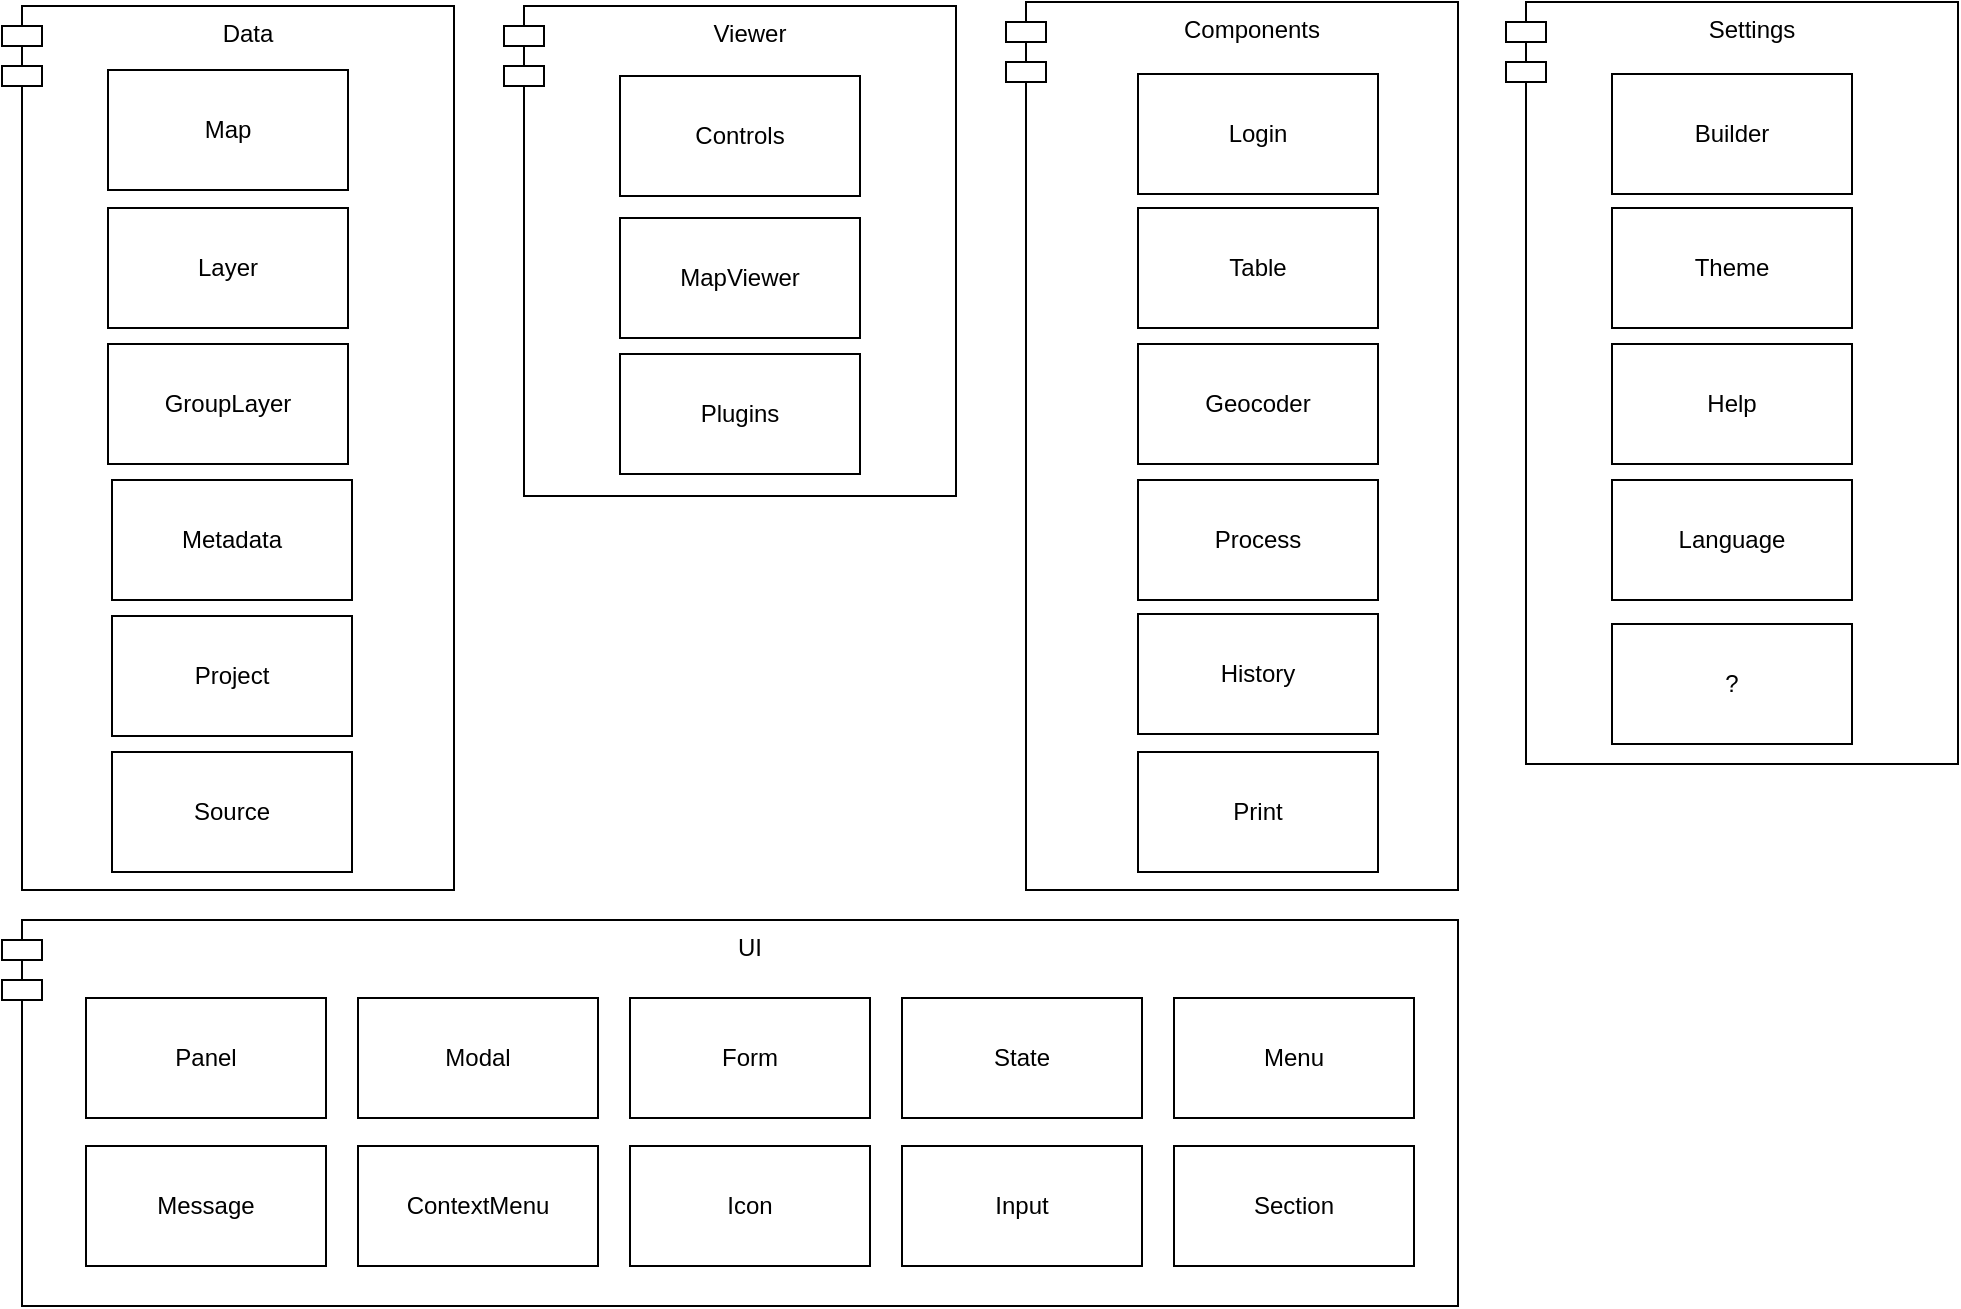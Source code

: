 <mxfile>
    <diagram id="CWb_n4CAjd2z9gFYFfTj" name="Modules">
        <mxGraphModel dx="1367" dy="787" grid="0" gridSize="10" guides="1" tooltips="1" connect="1" arrows="1" fold="1" page="1" pageScale="1" pageWidth="1169" pageHeight="827" math="0" shadow="0">
            <root>
                <mxCell id="0"/>
                <mxCell id="1" parent="0"/>
                <mxCell id="gD5JubQlsYifofTVkJNf-137" value="UI" style="shape=module;align=left;spacingLeft=20;align=center;verticalAlign=top;" parent="1" vertex="1">
                    <mxGeometry x="99" y="546" width="728" height="193" as="geometry"/>
                </mxCell>
                <mxCell id="gD5JubQlsYifofTVkJNf-133" value="Settings" style="shape=module;align=left;spacingLeft=20;align=center;verticalAlign=top;" parent="1" vertex="1">
                    <mxGeometry x="851" y="87" width="226" height="381" as="geometry"/>
                </mxCell>
                <mxCell id="gD5JubQlsYifofTVkJNf-132" value="Components" style="shape=module;align=left;spacingLeft=20;align=center;verticalAlign=top;" parent="1" vertex="1">
                    <mxGeometry x="601" y="87" width="226" height="444" as="geometry"/>
                </mxCell>
                <mxCell id="gD5JubQlsYifofTVkJNf-120" value="Data" style="shape=module;align=left;spacingLeft=20;align=center;verticalAlign=top;" parent="1" vertex="1">
                    <mxGeometry x="99" y="89" width="226" height="442" as="geometry"/>
                </mxCell>
                <mxCell id="109" value="Login" style="rounded=0;whiteSpace=wrap;html=1;" parent="1" vertex="1">
                    <mxGeometry x="667" y="123" width="120" height="60" as="geometry"/>
                </mxCell>
                <mxCell id="110" value="Help" style="rounded=0;whiteSpace=wrap;html=1;" parent="1" vertex="1">
                    <mxGeometry x="904" y="258" width="120" height="60" as="geometry"/>
                </mxCell>
                <mxCell id="111" value="Process" style="rounded=0;whiteSpace=wrap;html=1;" parent="1" vertex="1">
                    <mxGeometry x="667" y="326" width="120" height="60" as="geometry"/>
                </mxCell>
                <mxCell id="112" value="Layer" style="rounded=0;whiteSpace=wrap;html=1;" parent="1" vertex="1">
                    <mxGeometry x="152" y="190" width="120" height="60" as="geometry"/>
                </mxCell>
                <mxCell id="113" value="Menu" style="rounded=0;whiteSpace=wrap;html=1;" parent="1" vertex="1">
                    <mxGeometry x="685" y="585" width="120" height="60" as="geometry"/>
                </mxCell>
                <mxCell id="114" value="Map" style="rounded=0;whiteSpace=wrap;html=1;" parent="1" vertex="1">
                    <mxGeometry x="152" y="121" width="120" height="60" as="geometry"/>
                </mxCell>
                <mxCell id="115" value="Table" style="rounded=0;whiteSpace=wrap;html=1;" parent="1" vertex="1">
                    <mxGeometry x="667" y="190" width="120" height="60" as="geometry"/>
                </mxCell>
                <mxCell id="116" value="Geocoder" style="rounded=0;whiteSpace=wrap;html=1;" parent="1" vertex="1">
                    <mxGeometry x="667" y="258" width="120" height="60" as="geometry"/>
                </mxCell>
                <mxCell id="118" value="Print" style="rounded=0;whiteSpace=wrap;html=1;" parent="1" vertex="1">
                    <mxGeometry x="667" y="462" width="120" height="60" as="geometry"/>
                </mxCell>
                <mxCell id="uoo7UDj4XoM6Ld0TAv-9-122" value="Project" style="rounded=0;whiteSpace=wrap;html=1;" parent="1" vertex="1">
                    <mxGeometry x="154" y="394" width="120" height="60" as="geometry"/>
                </mxCell>
                <mxCell id="uoo7UDj4XoM6Ld0TAv-9-124" value="History" style="rounded=0;whiteSpace=wrap;html=1;" parent="1" vertex="1">
                    <mxGeometry x="667" y="393" width="120" height="60" as="geometry"/>
                </mxCell>
                <mxCell id="uoo7UDj4XoM6Ld0TAv-9-127" value="Builder" style="rounded=0;whiteSpace=wrap;html=1;" parent="1" vertex="1">
                    <mxGeometry x="904" y="123" width="120" height="60" as="geometry"/>
                </mxCell>
                <mxCell id="gD5JubQlsYifofTVkJNf-121" value="GroupLayer" style="rounded=0;whiteSpace=wrap;html=1;" parent="1" vertex="1">
                    <mxGeometry x="152" y="258" width="120" height="60" as="geometry"/>
                </mxCell>
                <mxCell id="gD5JubQlsYifofTVkJNf-122" value="Section" style="rounded=0;whiteSpace=wrap;html=1;" parent="1" vertex="1">
                    <mxGeometry x="685" y="659" width="120" height="60" as="geometry"/>
                </mxCell>
                <mxCell id="gD5JubQlsYifofTVkJNf-124" value="Metadata" style="rounded=0;whiteSpace=wrap;html=1;" parent="1" vertex="1">
                    <mxGeometry x="154" y="326" width="120" height="60" as="geometry"/>
                </mxCell>
                <mxCell id="gD5JubQlsYifofTVkJNf-134" value="Language" style="rounded=0;whiteSpace=wrap;html=1;" parent="1" vertex="1">
                    <mxGeometry x="904" y="326" width="120" height="60" as="geometry"/>
                </mxCell>
                <mxCell id="gD5JubQlsYifofTVkJNf-135" value="Theme" style="rounded=0;whiteSpace=wrap;html=1;" parent="1" vertex="1">
                    <mxGeometry x="904" y="190" width="120" height="60" as="geometry"/>
                </mxCell>
                <mxCell id="gD5JubQlsYifofTVkJNf-136" value="State" style="rounded=0;whiteSpace=wrap;html=1;" parent="1" vertex="1">
                    <mxGeometry x="549" y="585" width="120" height="60" as="geometry"/>
                </mxCell>
                <mxCell id="gD5JubQlsYifofTVkJNf-138" value="Panel" style="rounded=0;whiteSpace=wrap;html=1;" parent="1" vertex="1">
                    <mxGeometry x="141" y="585" width="120" height="60" as="geometry"/>
                </mxCell>
                <mxCell id="gD5JubQlsYifofTVkJNf-139" value="Modal" style="rounded=0;whiteSpace=wrap;html=1;" parent="1" vertex="1">
                    <mxGeometry x="277" y="585" width="120" height="60" as="geometry"/>
                </mxCell>
                <mxCell id="gD5JubQlsYifofTVkJNf-140" value="Form" style="rounded=0;whiteSpace=wrap;html=1;" parent="1" vertex="1">
                    <mxGeometry x="413" y="585" width="120" height="60" as="geometry"/>
                </mxCell>
                <mxCell id="gD5JubQlsYifofTVkJNf-141" value="Message" style="rounded=0;whiteSpace=wrap;html=1;" parent="1" vertex="1">
                    <mxGeometry x="141" y="659" width="120" height="60" as="geometry"/>
                </mxCell>
                <mxCell id="gD5JubQlsYifofTVkJNf-142" value="ContextMenu" style="rounded=0;whiteSpace=wrap;html=1;" parent="1" vertex="1">
                    <mxGeometry x="277" y="659" width="120" height="60" as="geometry"/>
                </mxCell>
                <mxCell id="gD5JubQlsYifofTVkJNf-143" value="Icon" style="rounded=0;whiteSpace=wrap;html=1;" parent="1" vertex="1">
                    <mxGeometry x="413" y="659" width="120" height="60" as="geometry"/>
                </mxCell>
                <mxCell id="gD5JubQlsYifofTVkJNf-145" value="Input" style="rounded=0;whiteSpace=wrap;html=1;" parent="1" vertex="1">
                    <mxGeometry x="549" y="659" width="120" height="60" as="geometry"/>
                </mxCell>
                <mxCell id="gD5JubQlsYifofTVkJNf-147" value="" style="group" parent="1" vertex="1" connectable="0">
                    <mxGeometry x="350" y="89" width="226" height="245" as="geometry"/>
                </mxCell>
                <mxCell id="gD5JubQlsYifofTVkJNf-127" value="Viewer" style="shape=module;align=left;spacingLeft=20;align=center;verticalAlign=top;" parent="gD5JubQlsYifofTVkJNf-147" vertex="1">
                    <mxGeometry width="226" height="245" as="geometry"/>
                </mxCell>
                <mxCell id="uoo7UDj4XoM6Ld0TAv-9-128" value="Controls" style="rounded=0;whiteSpace=wrap;html=1;" parent="gD5JubQlsYifofTVkJNf-147" vertex="1">
                    <mxGeometry x="58" y="35" width="120" height="60" as="geometry"/>
                </mxCell>
                <mxCell id="gD5JubQlsYifofTVkJNf-128" value="MapViewer" style="rounded=0;whiteSpace=wrap;html=1;" parent="gD5JubQlsYifofTVkJNf-147" vertex="1">
                    <mxGeometry x="58" y="106" width="120" height="60" as="geometry"/>
                </mxCell>
                <mxCell id="gD5JubQlsYifofTVkJNf-129" value="Plugins" style="rounded=0;whiteSpace=wrap;html=1;" parent="gD5JubQlsYifofTVkJNf-147" vertex="1">
                    <mxGeometry x="58" y="174" width="120" height="60" as="geometry"/>
                </mxCell>
                <mxCell id="119" value="Source" style="rounded=0;whiteSpace=wrap;html=1;" parent="1" vertex="1">
                    <mxGeometry x="154" y="462" width="120" height="60" as="geometry"/>
                </mxCell>
                <mxCell id="120" value="?" style="rounded=0;whiteSpace=wrap;html=1;" parent="1" vertex="1">
                    <mxGeometry x="904" y="398" width="120" height="60" as="geometry"/>
                </mxCell>
            </root>
        </mxGraphModel>
    </diagram>
    <diagram name="Modulos" id="eLVzMxhiYiHDxjozMNMs">
        <mxGraphModel dx="1367" dy="787" grid="0" gridSize="10" guides="1" tooltips="1" connect="1" arrows="1" fold="1" page="1" pageScale="1" pageWidth="1169" pageHeight="827" math="0" shadow="0">
            <root>
                <mxCell id="4lRZ-2Vwb35pFQylMisb-0"/>
                <mxCell id="4lRZ-2Vwb35pFQylMisb-1" parent="4lRZ-2Vwb35pFQylMisb-0"/>
                <mxCell id="ViPL-9zTf9_xKbw7VH_S-1" value="" style="edgeStyle=none;html=1;" edge="1" parent="4lRZ-2Vwb35pFQylMisb-1" source="4lRZ-2Vwb35pFQylMisb-11" target="pNNibFBL_ZgjOhzCeXM2-0">
                    <mxGeometry relative="1" as="geometry"/>
                </mxCell>
                <mxCell id="ViPL-9zTf9_xKbw7VH_S-2" value="" style="edgeStyle=none;html=1;" edge="1" parent="4lRZ-2Vwb35pFQylMisb-1" source="4lRZ-2Vwb35pFQylMisb-11" target="pNNibFBL_ZgjOhzCeXM2-0">
                    <mxGeometry relative="1" as="geometry"/>
                </mxCell>
                <mxCell id="ViPL-9zTf9_xKbw7VH_S-3" value="" style="edgeStyle=none;html=1;" edge="1" parent="4lRZ-2Vwb35pFQylMisb-1" source="4lRZ-2Vwb35pFQylMisb-11" target="pNNibFBL_ZgjOhzCeXM2-0">
                    <mxGeometry relative="1" as="geometry"/>
                </mxCell>
                <mxCell id="ViPL-9zTf9_xKbw7VH_S-5" value="" style="edgeStyle=none;html=1;entryX=0.442;entryY=0.033;entryDx=0;entryDy=0;entryPerimeter=0;" edge="1" parent="4lRZ-2Vwb35pFQylMisb-1" source="4lRZ-2Vwb35pFQylMisb-11" target="2x8T4kLwrrR0kV8z2Wcs-0">
                    <mxGeometry relative="1" as="geometry">
                        <mxPoint x="753" y="138" as="targetPoint"/>
                    </mxGeometry>
                </mxCell>
                <mxCell id="ViPL-9zTf9_xKbw7VH_S-7" value="" style="edgeStyle=none;html=1;" edge="1" parent="4lRZ-2Vwb35pFQylMisb-1" source="4lRZ-2Vwb35pFQylMisb-11" target="2x8T4kLwrrR0kV8z2Wcs-1">
                    <mxGeometry relative="1" as="geometry">
                        <mxPoint x="1053" y="138" as="targetPoint"/>
                    </mxGeometry>
                </mxCell>
                <mxCell id="4lRZ-2Vwb35pFQylMisb-11" value="Map" style="rounded=0;whiteSpace=wrap;html=1;" vertex="1" parent="4lRZ-2Vwb35pFQylMisb-1">
                    <mxGeometry x="855" y="120" width="120" height="60" as="geometry"/>
                </mxCell>
                <mxCell id="ViPL-9zTf9_xKbw7VH_S-10" value="" style="edgeStyle=none;html=1;" edge="1" parent="4lRZ-2Vwb35pFQylMisb-1" source="pNNibFBL_ZgjOhzCeXM2-0" target="2x8T4kLwrrR0kV8z2Wcs-2">
                    <mxGeometry relative="1" as="geometry">
                        <mxPoint x="920" y="377" as="targetPoint"/>
                    </mxGeometry>
                </mxCell>
                <mxCell id="pNNibFBL_ZgjOhzCeXM2-0" value="Layer" style="rounded=0;whiteSpace=wrap;html=1;" vertex="1" parent="4lRZ-2Vwb35pFQylMisb-1">
                    <mxGeometry x="860" y="237" width="120" height="60" as="geometry"/>
                </mxCell>
                <mxCell id="2x8T4kLwrrR0kV8z2Wcs-0" value="Plugins" style="rounded=0;whiteSpace=wrap;html=1;" vertex="1" parent="4lRZ-2Vwb35pFQylMisb-1">
                    <mxGeometry x="716" y="237" width="120" height="60" as="geometry"/>
                </mxCell>
                <mxCell id="ViPL-9zTf9_xKbw7VH_S-8" value="" style="edgeStyle=none;html=1;" edge="1" parent="4lRZ-2Vwb35pFQylMisb-1" source="2x8T4kLwrrR0kV8z2Wcs-1" target="2x8T4kLwrrR0kV8z2Wcs-2">
                    <mxGeometry relative="1" as="geometry"/>
                </mxCell>
                <mxCell id="2x8T4kLwrrR0kV8z2Wcs-1" value="L.Draw/Herramientas" style="rounded=0;whiteSpace=wrap;html=1;" vertex="1" parent="4lRZ-2Vwb35pFQylMisb-1">
                    <mxGeometry x="996" y="237" width="120" height="60" as="geometry"/>
                </mxCell>
                <mxCell id="2x8T4kLwrrR0kV8z2Wcs-2" value="Geoprocess" style="rounded=0;whiteSpace=wrap;html=1;" vertex="1" parent="4lRZ-2Vwb35pFQylMisb-1">
                    <mxGeometry x="996" y="332" width="120" height="60" as="geometry"/>
                </mxCell>
                <mxCell id="2x8T4kLwrrR0kV8z2Wcs-3" value="Help" style="rounded=0;whiteSpace=wrap;html=1;" vertex="1" parent="4lRZ-2Vwb35pFQylMisb-1">
                    <mxGeometry x="10" y="237" width="120" height="60" as="geometry"/>
                </mxCell>
                <mxCell id="2x8T4kLwrrR0kV8z2Wcs-4" value="Menu" style="rounded=0;whiteSpace=wrap;html=1;" vertex="1" parent="4lRZ-2Vwb35pFQylMisb-1">
                    <mxGeometry x="284" y="237" width="120" height="60" as="geometry"/>
                </mxCell>
                <mxCell id="2x8T4kLwrrR0kV8z2Wcs-5" value="About" style="rounded=0;whiteSpace=wrap;html=1;" vertex="1" parent="4lRZ-2Vwb35pFQylMisb-1">
                    <mxGeometry x="147" y="237" width="120" height="60" as="geometry"/>
                </mxCell>
                <mxCell id="ViPL-9zTf9_xKbw7VH_S-14" value="" style="edgeStyle=none;html=1;entryX=0.5;entryY=0;entryDx=0;entryDy=0;" edge="1" parent="4lRZ-2Vwb35pFQylMisb-1" source="_Ku9aQTKGOqGjegTY_Go-0" target="2x8T4kLwrrR0kV8z2Wcs-4">
                    <mxGeometry relative="1" as="geometry">
                        <mxPoint x="350" y="117" as="targetPoint"/>
                    </mxGeometry>
                </mxCell>
                <mxCell id="ViPL-9zTf9_xKbw7VH_S-15" value="" style="edgeStyle=none;html=1;entryX=0.5;entryY=0;entryDx=0;entryDy=0;" edge="1" parent="4lRZ-2Vwb35pFQylMisb-1" source="_Ku9aQTKGOqGjegTY_Go-0" target="2x8T4kLwrrR0kV8z2Wcs-5">
                    <mxGeometry relative="1" as="geometry">
                        <mxPoint x="350" y="117" as="targetPoint"/>
                    </mxGeometry>
                </mxCell>
                <mxCell id="ViPL-9zTf9_xKbw7VH_S-16" value="" style="edgeStyle=none;html=1;entryX=0.4;entryY=0;entryDx=0;entryDy=0;entryPerimeter=0;" edge="1" parent="4lRZ-2Vwb35pFQylMisb-1" source="_Ku9aQTKGOqGjegTY_Go-0" target="2x8T4kLwrrR0kV8z2Wcs-3">
                    <mxGeometry relative="1" as="geometry">
                        <mxPoint x="350" y="117" as="targetPoint"/>
                    </mxGeometry>
                </mxCell>
                <mxCell id="X_po4N27kvjOxuceSyb3-0" value="" style="edgeStyle=none;html=1;entryX=0.5;entryY=0;entryDx=0;entryDy=0;" edge="1" parent="4lRZ-2Vwb35pFQylMisb-1" source="_Ku9aQTKGOqGjegTY_Go-0" target="9GeohLpNnnjzKHiVYiQz-0">
                    <mxGeometry relative="1" as="geometry">
                        <mxPoint x="351.5" y="150" as="targetPoint"/>
                    </mxGeometry>
                </mxCell>
                <mxCell id="_Ku9aQTKGOqGjegTY_Go-0" value="UI" style="rounded=0;whiteSpace=wrap;html=1;" vertex="1" parent="4lRZ-2Vwb35pFQylMisb-1">
                    <mxGeometry x="144.5" y="120" width="127" height="60" as="geometry"/>
                </mxCell>
                <mxCell id="ViPL-9zTf9_xKbw7VH_S-9" value="Buscador" style="rounded=0;whiteSpace=wrap;html=1;" vertex="1" parent="4lRZ-2Vwb35pFQylMisb-1">
                    <mxGeometry x="575" y="120" width="120" height="60" as="geometry"/>
                </mxCell>
                <mxCell id="17fP1RQrxEWDu5_7WFTK-0" value="Argenmap" style="rounded=0;whiteSpace=wrap;html=1;" vertex="1" parent="4lRZ-2Vwb35pFQylMisb-1">
                    <mxGeometry x="462" y="22" width="201" height="60" as="geometry"/>
                </mxCell>
                <mxCell id="9GeohLpNnnjzKHiVYiQz-0" value="Login" style="rounded=0;whiteSpace=wrap;html=1;" vertex="1" parent="4lRZ-2Vwb35pFQylMisb-1">
                    <mxGeometry x="427" y="237" width="120" height="60" as="geometry"/>
                </mxCell>
                <mxCell id="8NFl01SChDwNzeFBLH0U-0" value="Builder" style="rounded=0;whiteSpace=wrap;html=1;" vertex="1" parent="4lRZ-2Vwb35pFQylMisb-1">
                    <mxGeometry x="431" y="120" width="120" height="60" as="geometry"/>
                </mxCell>
            </root>
        </mxGraphModel>
    </diagram>
</mxfile>